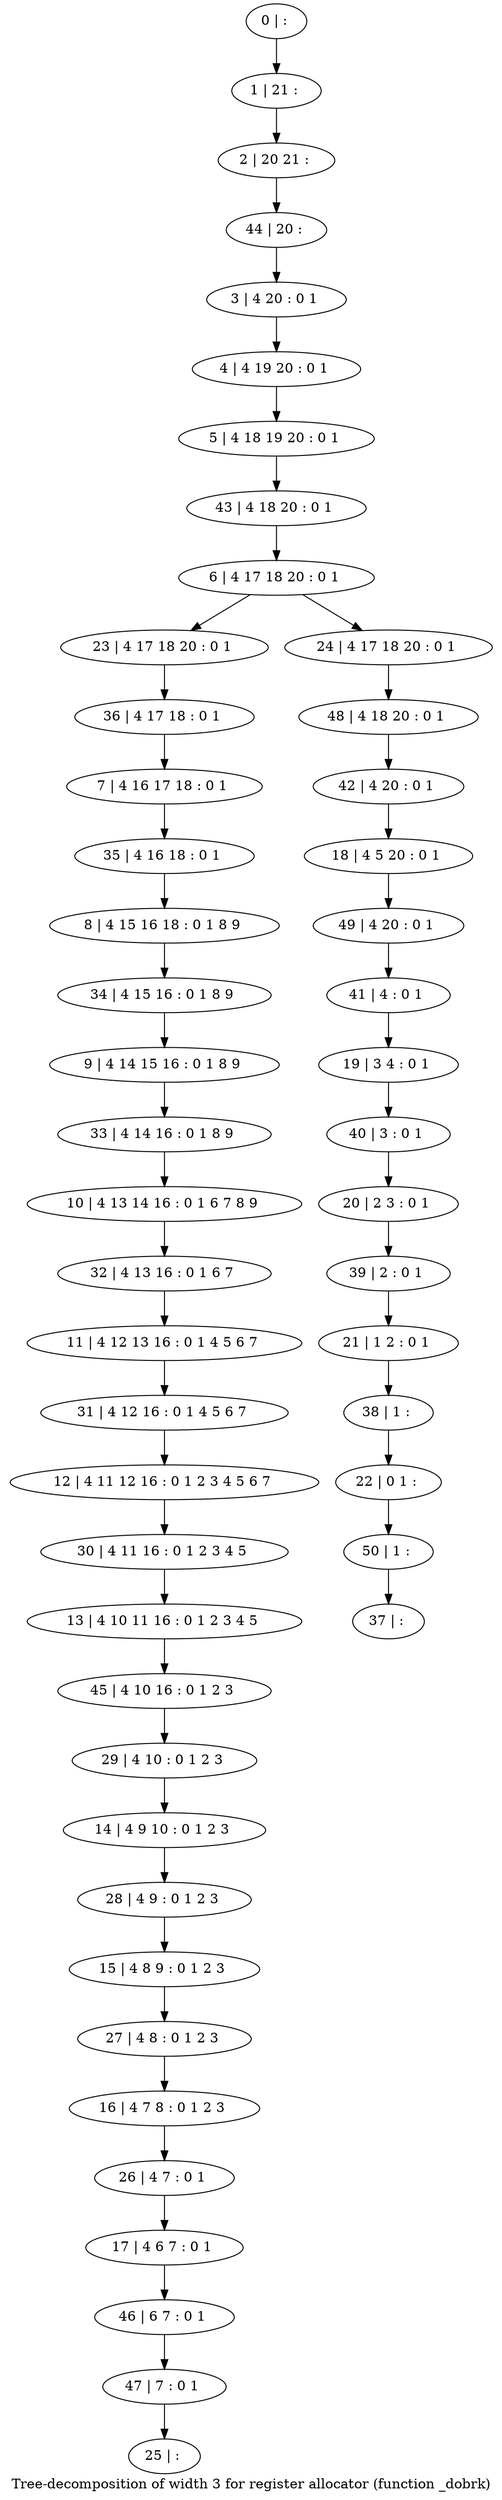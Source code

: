 digraph G {
graph [label="Tree-decomposition of width 3 for register allocator (function _dobrk)"]
0[label="0 | : "];
1[label="1 | 21 : "];
2[label="2 | 20 21 : "];
3[label="3 | 4 20 : 0 1 "];
4[label="4 | 4 19 20 : 0 1 "];
5[label="5 | 4 18 19 20 : 0 1 "];
6[label="6 | 4 17 18 20 : 0 1 "];
7[label="7 | 4 16 17 18 : 0 1 "];
8[label="8 | 4 15 16 18 : 0 1 8 9 "];
9[label="9 | 4 14 15 16 : 0 1 8 9 "];
10[label="10 | 4 13 14 16 : 0 1 6 7 8 9 "];
11[label="11 | 4 12 13 16 : 0 1 4 5 6 7 "];
12[label="12 | 4 11 12 16 : 0 1 2 3 4 5 6 7 "];
13[label="13 | 4 10 11 16 : 0 1 2 3 4 5 "];
14[label="14 | 4 9 10 : 0 1 2 3 "];
15[label="15 | 4 8 9 : 0 1 2 3 "];
16[label="16 | 4 7 8 : 0 1 2 3 "];
17[label="17 | 4 6 7 : 0 1 "];
18[label="18 | 4 5 20 : 0 1 "];
19[label="19 | 3 4 : 0 1 "];
20[label="20 | 2 3 : 0 1 "];
21[label="21 | 1 2 : 0 1 "];
22[label="22 | 0 1 : "];
23[label="23 | 4 17 18 20 : 0 1 "];
24[label="24 | 4 17 18 20 : 0 1 "];
25[label="25 | : "];
26[label="26 | 4 7 : 0 1 "];
27[label="27 | 4 8 : 0 1 2 3 "];
28[label="28 | 4 9 : 0 1 2 3 "];
29[label="29 | 4 10 : 0 1 2 3 "];
30[label="30 | 4 11 16 : 0 1 2 3 4 5 "];
31[label="31 | 4 12 16 : 0 1 4 5 6 7 "];
32[label="32 | 4 13 16 : 0 1 6 7 "];
33[label="33 | 4 14 16 : 0 1 8 9 "];
34[label="34 | 4 15 16 : 0 1 8 9 "];
35[label="35 | 4 16 18 : 0 1 "];
36[label="36 | 4 17 18 : 0 1 "];
37[label="37 | : "];
38[label="38 | 1 : "];
39[label="39 | 2 : 0 1 "];
40[label="40 | 3 : 0 1 "];
41[label="41 | 4 : 0 1 "];
42[label="42 | 4 20 : 0 1 "];
43[label="43 | 4 18 20 : 0 1 "];
44[label="44 | 20 : "];
45[label="45 | 4 10 16 : 0 1 2 3 "];
46[label="46 | 6 7 : 0 1 "];
47[label="47 | 7 : 0 1 "];
48[label="48 | 4 18 20 : 0 1 "];
49[label="49 | 4 20 : 0 1 "];
50[label="50 | 1 : "];
0->1 ;
1->2 ;
3->4 ;
4->5 ;
6->23 ;
6->24 ;
26->17 ;
16->26 ;
27->16 ;
15->27 ;
28->15 ;
14->28 ;
29->14 ;
30->13 ;
12->30 ;
31->12 ;
11->31 ;
32->11 ;
10->32 ;
33->10 ;
9->33 ;
34->9 ;
8->34 ;
35->8 ;
7->35 ;
36->7 ;
23->36 ;
38->22 ;
21->38 ;
39->21 ;
20->39 ;
40->20 ;
19->40 ;
41->19 ;
42->18 ;
43->6 ;
5->43 ;
44->3 ;
2->44 ;
45->29 ;
13->45 ;
17->46 ;
47->25 ;
46->47 ;
48->42 ;
24->48 ;
49->41 ;
18->49 ;
50->37 ;
22->50 ;
}
